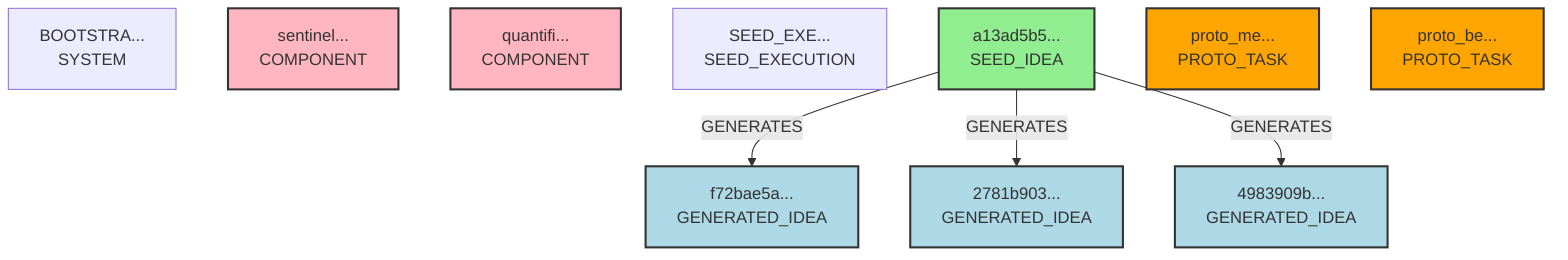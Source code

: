 graph TD
    BOOTSTRAP[BOOTSTRA...<br/>SYSTEM]
    sentinel_instance_01[sentinel...<br/>COMPONENT]:::component
    quantifier_agent_primary[quantifi...<br/>COMPONENT]:::component
    SEED_EXEC_bestbuy_iter1[SEED_EXE...<br/>SEED_EXECUTION]
    a13ad5b5_3ad4_4bc9_8698_f6432a87be79[a13ad5b5...<br/>SEED_IDEA]:::seed
    f72bae5a_8cf0_494d_a3b3_098205d17ec3[f72bae5a...<br/>GENERATED_IDEA]:::idea
    2781b903_63bd_473d_ba8e_7543e03be965[2781b903...<br/>GENERATED_IDEA]:::idea
    4983909b_a260_4591_ad1d_baf22f81bec9[4983909b...<br/>GENERATED_IDEA]:::idea
    proto_mermaid_diagram_bestbuy_strategies[proto_me...<br/>PROTO_TASK]:::proto
    proto_bestbuy_analysis_high_tariffs[proto_be...<br/>PROTO_TASK]:::proto
    a13ad5b5_3ad4_4bc9_8698_f6432a87be79 -->|GENERATES| f72bae5a_8cf0_494d_a3b3_098205d17ec3
    a13ad5b5_3ad4_4bc9_8698_f6432a87be79 -->|GENERATES| 2781b903_63bd_473d_ba8e_7543e03be965
    a13ad5b5_3ad4_4bc9_8698_f6432a87be79 -->|GENERATES| 4983909b_a260_4591_ad1d_baf22f81bec9

    classDef seed fill:#90EE90,stroke:#333,stroke-width:2px;
    classDef idea fill:#ADD8E6,stroke:#333,stroke-width:2px;
    classDef proto fill:#FFA500,stroke:#333,stroke-width:2px;
    classDef component fill:#FFB6C1,stroke:#333,stroke-width:2px;